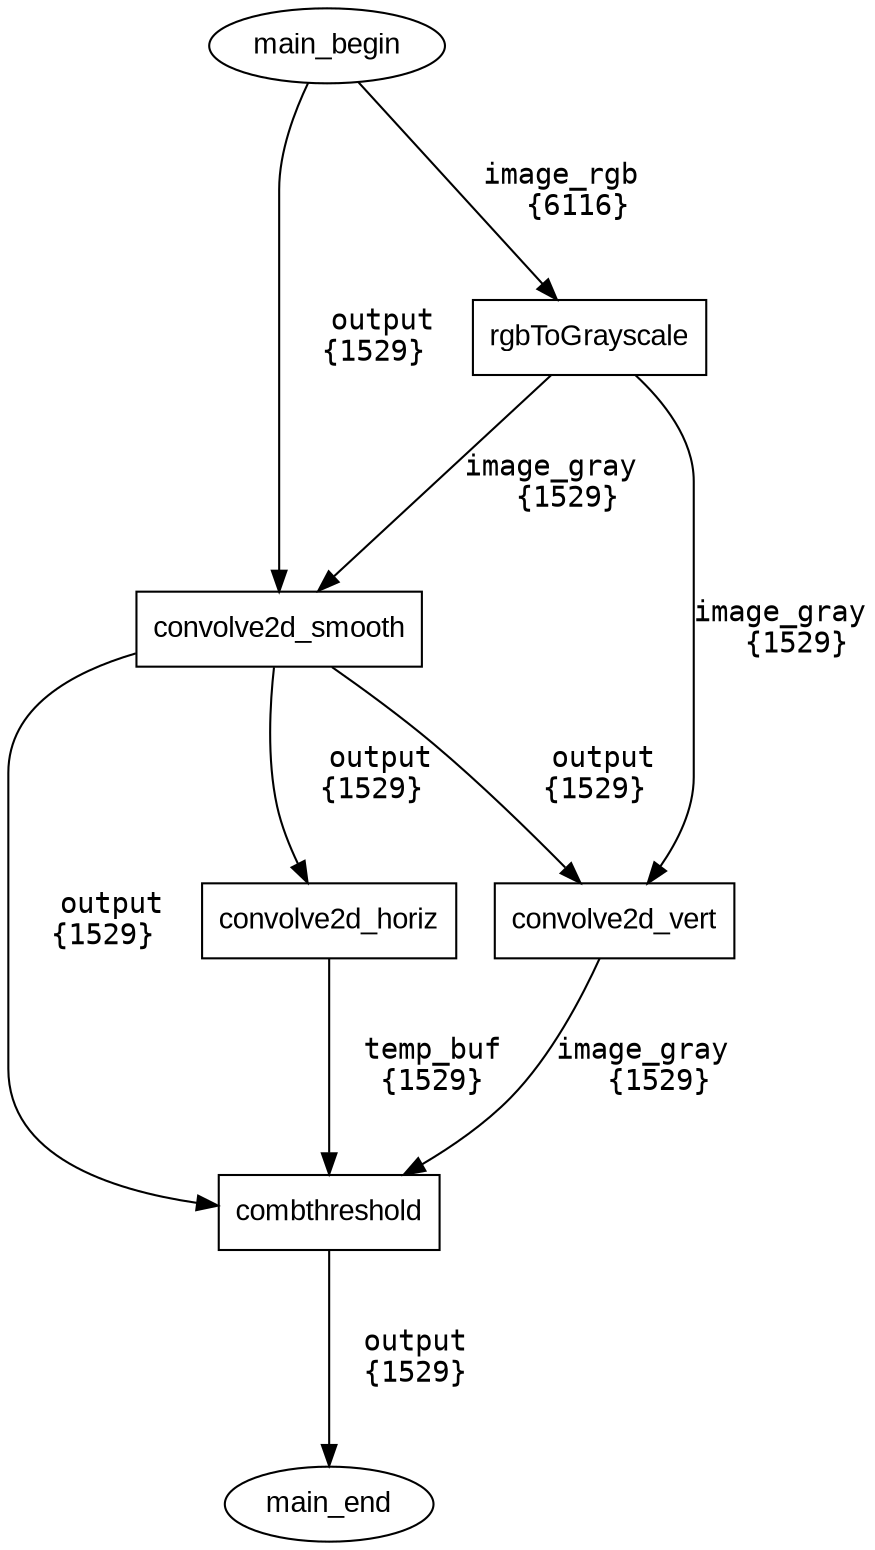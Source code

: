 digraph static_call_graph {
	rankdir=TB;
	node [shape=rectangle, fontname="Arial"]
    edge [fontname="Consolas", minlen=2]

    "main_begin" [label="main_begin\n", shape="ellipse"]
    //"edge_detect_localdata" [label="edge_detect_localdata"]
	"rgbToGrayscale" [label="rgbToGrayscale\n"]
	"convolve2d_smooth" [label="convolve2d_smooth\n"]
	"convolve2d_vert" [label="convolve2d_vert\n"]
	"convolve2d_horiz" [label="convolve2d_horiz\n"]
	"combthreshold" [label="combthreshold\n"]
    "main_end" [label="main_end\n", shape="ellipse"]

    "main_begin" -> "rgbToGrayscale" [label="image_rgb\n  {6116}"]
    "main_begin" -> "convolve2d_smooth" [label="   output\n  {1529}"]
    //"edge_detect_localdata" -> "rgbToGrayscale" [label="image_gray"]
    //"edge_detect_localdata" -> "convolve2d_horiz" [label="temp_buf"]
    "rgbToGrayscale" -> "convolve2d_smooth" [label="image_gray\n  {1529}"]
    "rgbToGrayscale" -> "convolve2d_vert" [label="image_gray\n  {1529}"]
    "convolve2d_smooth" -> "convolve2d_vert" [label="   output\n  {1529}"]
    "convolve2d_smooth" -> "convolve2d_horiz" [label="   output\n  {1529}"]
    "convolve2d_smooth" -> "combthreshold" [label="   output\n  {1529}"]
    "convolve2d_vert" -> "combthreshold" [label="image_gray\n  {1529}"]
    "convolve2d_horiz" -> "combthreshold" [label="  temp_buf\n  {1529}"]
    "combthreshold" -> "main_end" [label="  output\n  {1529}"]
}
